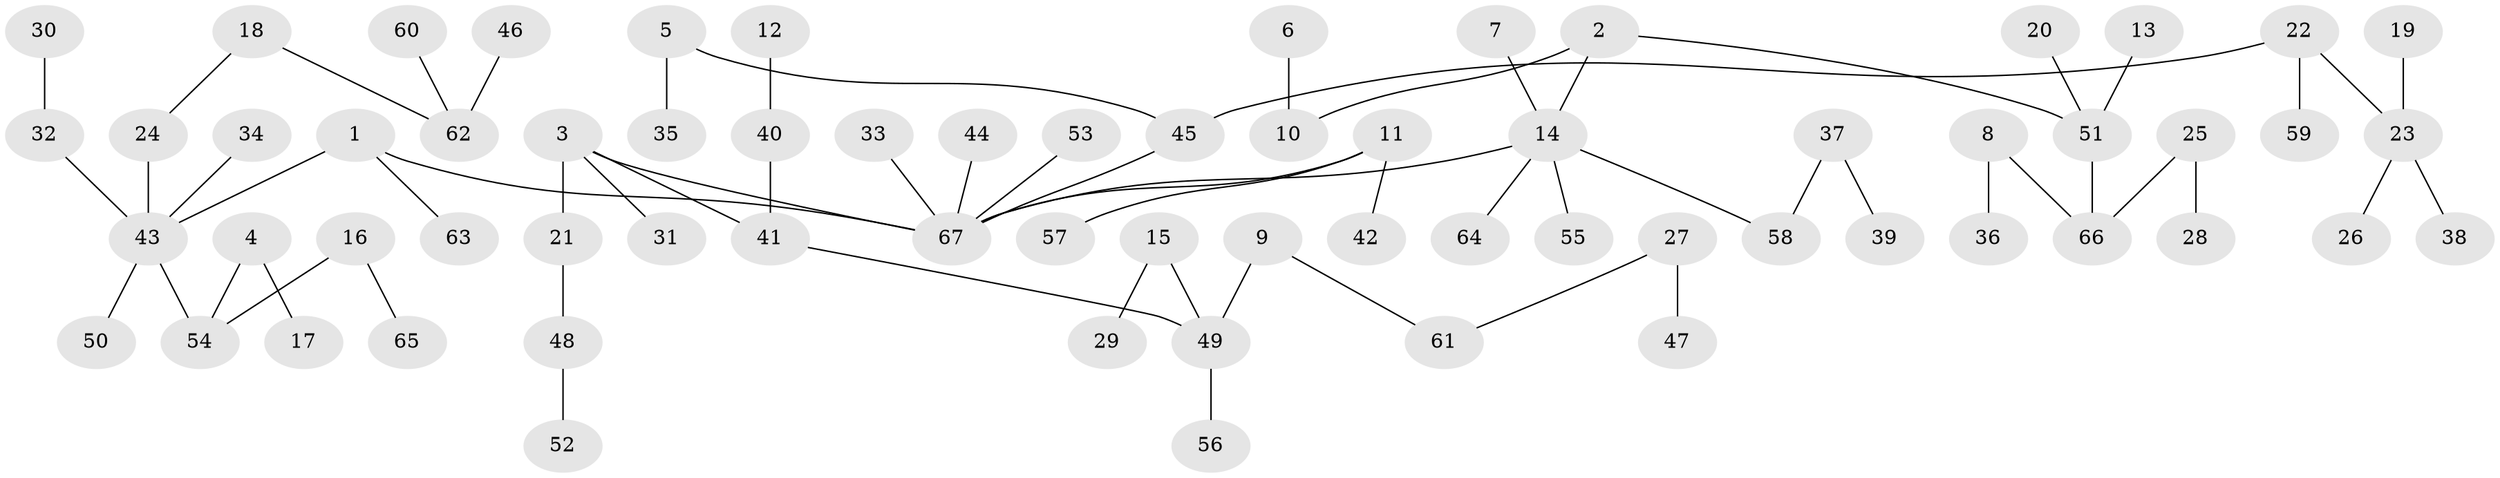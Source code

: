 // original degree distribution, {5: 0.022388059701492536, 10: 0.007462686567164179, 4: 0.06716417910447761, 8: 0.007462686567164179, 3: 0.11194029850746269, 7: 0.007462686567164179, 1: 0.5298507462686567, 2: 0.23134328358208955, 6: 0.014925373134328358}
// Generated by graph-tools (version 1.1) at 2025/02/03/09/25 03:02:21]
// undirected, 67 vertices, 66 edges
graph export_dot {
graph [start="1"]
  node [color=gray90,style=filled];
  1;
  2;
  3;
  4;
  5;
  6;
  7;
  8;
  9;
  10;
  11;
  12;
  13;
  14;
  15;
  16;
  17;
  18;
  19;
  20;
  21;
  22;
  23;
  24;
  25;
  26;
  27;
  28;
  29;
  30;
  31;
  32;
  33;
  34;
  35;
  36;
  37;
  38;
  39;
  40;
  41;
  42;
  43;
  44;
  45;
  46;
  47;
  48;
  49;
  50;
  51;
  52;
  53;
  54;
  55;
  56;
  57;
  58;
  59;
  60;
  61;
  62;
  63;
  64;
  65;
  66;
  67;
  1 -- 43 [weight=1.0];
  1 -- 63 [weight=1.0];
  1 -- 67 [weight=1.0];
  2 -- 10 [weight=1.0];
  2 -- 14 [weight=1.0];
  2 -- 51 [weight=1.0];
  3 -- 21 [weight=1.0];
  3 -- 31 [weight=1.0];
  3 -- 41 [weight=1.0];
  3 -- 67 [weight=1.0];
  4 -- 17 [weight=1.0];
  4 -- 54 [weight=1.0];
  5 -- 35 [weight=1.0];
  5 -- 45 [weight=1.0];
  6 -- 10 [weight=1.0];
  7 -- 14 [weight=1.0];
  8 -- 36 [weight=1.0];
  8 -- 66 [weight=1.0];
  9 -- 49 [weight=1.0];
  9 -- 61 [weight=1.0];
  11 -- 42 [weight=1.0];
  11 -- 57 [weight=1.0];
  11 -- 67 [weight=1.0];
  12 -- 40 [weight=1.0];
  13 -- 51 [weight=1.0];
  14 -- 55 [weight=1.0];
  14 -- 58 [weight=1.0];
  14 -- 64 [weight=1.0];
  14 -- 67 [weight=1.0];
  15 -- 29 [weight=1.0];
  15 -- 49 [weight=1.0];
  16 -- 54 [weight=1.0];
  16 -- 65 [weight=1.0];
  18 -- 24 [weight=1.0];
  18 -- 62 [weight=1.0];
  19 -- 23 [weight=1.0];
  20 -- 51 [weight=1.0];
  21 -- 48 [weight=1.0];
  22 -- 23 [weight=1.0];
  22 -- 45 [weight=1.0];
  22 -- 59 [weight=1.0];
  23 -- 26 [weight=1.0];
  23 -- 38 [weight=1.0];
  24 -- 43 [weight=1.0];
  25 -- 28 [weight=1.0];
  25 -- 66 [weight=1.0];
  27 -- 47 [weight=1.0];
  27 -- 61 [weight=1.0];
  30 -- 32 [weight=1.0];
  32 -- 43 [weight=1.0];
  33 -- 67 [weight=1.0];
  34 -- 43 [weight=1.0];
  37 -- 39 [weight=1.0];
  37 -- 58 [weight=1.0];
  40 -- 41 [weight=1.0];
  41 -- 49 [weight=1.0];
  43 -- 50 [weight=1.0];
  43 -- 54 [weight=1.0];
  44 -- 67 [weight=1.0];
  45 -- 67 [weight=1.0];
  46 -- 62 [weight=1.0];
  48 -- 52 [weight=1.0];
  49 -- 56 [weight=1.0];
  51 -- 66 [weight=1.0];
  53 -- 67 [weight=1.0];
  60 -- 62 [weight=1.0];
}
